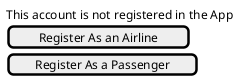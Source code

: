 @startsalt
{
    This account is not registered in the App
    [Register As an Airline]
    [Register As a Passenger]
}
@endsalt